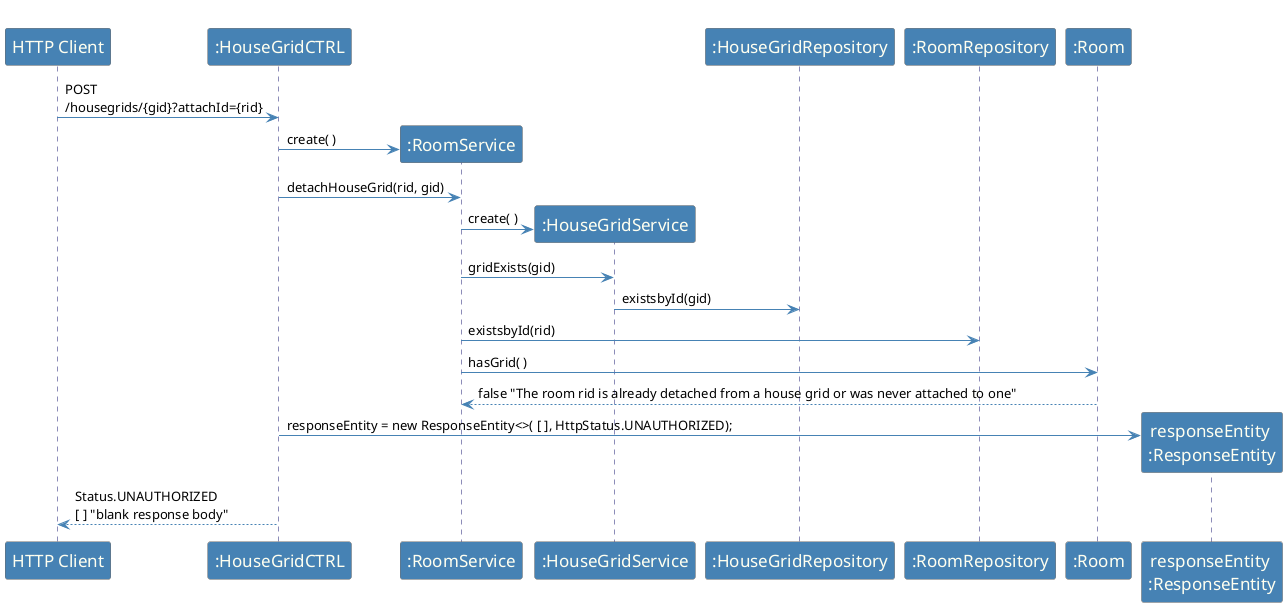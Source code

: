 @startuml

skinparam sequence {
	ArrowColor SteelBlue
	ActorBorderColor Dimgray
	LifeLineBorderColor MidnightBlue
	LifeLineBackgroundColor #A9DCDF

	ParticipantBorderColor Dimgray
	ParticipantBackgroundColor SteelBlue
	ParticipantFontName Calibri Bold
	ParticipantFontSize 17
	ParticipantFontColor Ivory

	ActorBackgroundColor SteelBlue
	ActorFontColor MidnightBlue
	ActorFontSize 17
	ActorFontName Aapex
}

skinparam note {
BorderColor SteelBlue
}

"HTTP Client" -> ":HouseGridCTRL": POST \n/housegrids/{gid}?attachId={rid}

create ":RoomService"
":HouseGridCTRL" -> ":RoomService" : create( )
":HouseGridCTRL" -> ":RoomService" : detachHouseGrid(rid, gid)

create ":HouseGridService"
":RoomService" -> ":HouseGridService" : create( )
":RoomService" -> ":HouseGridService" : gridExists(gid)
":HouseGridService" -> ":HouseGridRepository" : existsbyId(gid)

":RoomService" -> ":RoomRepository" : existsbyId(rid)

":RoomService" -> ":Room" : hasGrid( )
":RoomService" <-- ":Room" : false "The room rid is already detached from a house grid or was never attached to one"


create "responseEntity \n:ResponseEntity"
":HouseGridCTRL" ->  "responseEntity \n:ResponseEntity": responseEntity = new ResponseEntity<>( [ ], HttpStatus.UNAUTHORIZED);

":HouseGridCTRL" --> "HTTP Client" : Status.UNAUTHORIZED \n[ ] "blank response body"
@enduml